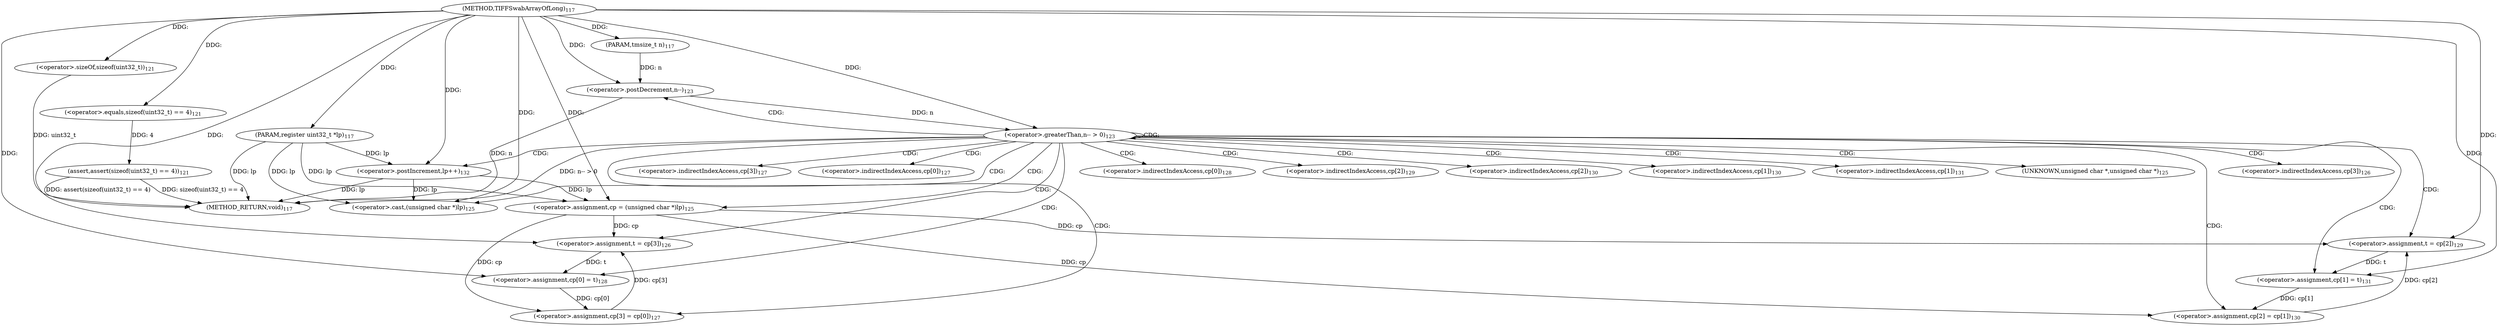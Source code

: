 digraph "TIFFSwabArrayOfLong" {  
"34530" [label = <(METHOD,TIFFSwabArrayOfLong)<SUB>117</SUB>> ]
"34588" [label = <(METHOD_RETURN,void)<SUB>117</SUB>> ]
"34531" [label = <(PARAM,register uint32_t *lp)<SUB>117</SUB>> ]
"34532" [label = <(PARAM,tmsize_t n)<SUB>117</SUB>> ]
"34536" [label = <(assert,assert(sizeof(uint32_t) == 4))<SUB>121</SUB>> ]
"34542" [label = <(&lt;operator&gt;.greaterThan,n-- &gt; 0)<SUB>123</SUB>> ]
"34537" [label = <(&lt;operator&gt;.equals,sizeof(uint32_t) == 4)<SUB>121</SUB>> ]
"34547" [label = <(&lt;operator&gt;.assignment,cp = (unsigned char *)lp)<SUB>125</SUB>> ]
"34552" [label = <(&lt;operator&gt;.assignment,t = cp[3])<SUB>126</SUB>> ]
"34557" [label = <(&lt;operator&gt;.assignment,cp[3] = cp[0])<SUB>127</SUB>> ]
"34564" [label = <(&lt;operator&gt;.assignment,cp[0] = t)<SUB>128</SUB>> ]
"34569" [label = <(&lt;operator&gt;.assignment,t = cp[2])<SUB>129</SUB>> ]
"34574" [label = <(&lt;operator&gt;.assignment,cp[2] = cp[1])<SUB>130</SUB>> ]
"34581" [label = <(&lt;operator&gt;.assignment,cp[1] = t)<SUB>131</SUB>> ]
"34586" [label = <(&lt;operator&gt;.postIncrement,lp++)<SUB>132</SUB>> ]
"34538" [label = <(&lt;operator&gt;.sizeOf,sizeof(uint32_t))<SUB>121</SUB>> ]
"34543" [label = <(&lt;operator&gt;.postDecrement,n--)<SUB>123</SUB>> ]
"34549" [label = <(&lt;operator&gt;.cast,(unsigned char *)lp)<SUB>125</SUB>> ]
"34554" [label = <(&lt;operator&gt;.indirectIndexAccess,cp[3])<SUB>126</SUB>> ]
"34558" [label = <(&lt;operator&gt;.indirectIndexAccess,cp[3])<SUB>127</SUB>> ]
"34561" [label = <(&lt;operator&gt;.indirectIndexAccess,cp[0])<SUB>127</SUB>> ]
"34565" [label = <(&lt;operator&gt;.indirectIndexAccess,cp[0])<SUB>128</SUB>> ]
"34571" [label = <(&lt;operator&gt;.indirectIndexAccess,cp[2])<SUB>129</SUB>> ]
"34575" [label = <(&lt;operator&gt;.indirectIndexAccess,cp[2])<SUB>130</SUB>> ]
"34578" [label = <(&lt;operator&gt;.indirectIndexAccess,cp[1])<SUB>130</SUB>> ]
"34582" [label = <(&lt;operator&gt;.indirectIndexAccess,cp[1])<SUB>131</SUB>> ]
"34550" [label = <(UNKNOWN,unsigned char *,unsigned char *)<SUB>125</SUB>> ]
  "34531" -> "34588"  [ label = "DDG: lp"] 
  "34536" -> "34588"  [ label = "DDG: sizeof(uint32_t) == 4"] 
  "34536" -> "34588"  [ label = "DDG: assert(sizeof(uint32_t) == 4)"] 
  "34543" -> "34588"  [ label = "DDG: n"] 
  "34542" -> "34588"  [ label = "DDG: n-- &gt; 0"] 
  "34586" -> "34588"  [ label = "DDG: lp"] 
  "34538" -> "34588"  [ label = "DDG: uint32_t"] 
  "34530" -> "34531"  [ label = "DDG: "] 
  "34530" -> "34532"  [ label = "DDG: "] 
  "34537" -> "34536"  [ label = "DDG: 4"] 
  "34530" -> "34537"  [ label = "DDG: "] 
  "34543" -> "34542"  [ label = "DDG: n"] 
  "34530" -> "34542"  [ label = "DDG: "] 
  "34586" -> "34547"  [ label = "DDG: lp"] 
  "34531" -> "34547"  [ label = "DDG: lp"] 
  "34530" -> "34547"  [ label = "DDG: "] 
  "34547" -> "34552"  [ label = "DDG: cp"] 
  "34557" -> "34552"  [ label = "DDG: cp[3]"] 
  "34547" -> "34557"  [ label = "DDG: cp"] 
  "34564" -> "34557"  [ label = "DDG: cp[0]"] 
  "34552" -> "34564"  [ label = "DDG: t"] 
  "34530" -> "34564"  [ label = "DDG: "] 
  "34547" -> "34569"  [ label = "DDG: cp"] 
  "34574" -> "34569"  [ label = "DDG: cp[2]"] 
  "34547" -> "34574"  [ label = "DDG: cp"] 
  "34581" -> "34574"  [ label = "DDG: cp[1]"] 
  "34569" -> "34581"  [ label = "DDG: t"] 
  "34530" -> "34581"  [ label = "DDG: "] 
  "34530" -> "34538"  [ label = "DDG: "] 
  "34532" -> "34543"  [ label = "DDG: n"] 
  "34530" -> "34543"  [ label = "DDG: "] 
  "34530" -> "34552"  [ label = "DDG: "] 
  "34530" -> "34569"  [ label = "DDG: "] 
  "34530" -> "34586"  [ label = "DDG: "] 
  "34531" -> "34586"  [ label = "DDG: lp"] 
  "34586" -> "34549"  [ label = "DDG: lp"] 
  "34531" -> "34549"  [ label = "DDG: lp"] 
  "34530" -> "34549"  [ label = "DDG: "] 
  "34542" -> "34552"  [ label = "CDG: "] 
  "34542" -> "34542"  [ label = "CDG: "] 
  "34542" -> "34565"  [ label = "CDG: "] 
  "34542" -> "34581"  [ label = "CDG: "] 
  "34542" -> "34569"  [ label = "CDG: "] 
  "34542" -> "34561"  [ label = "CDG: "] 
  "34542" -> "34582"  [ label = "CDG: "] 
  "34542" -> "34549"  [ label = "CDG: "] 
  "34542" -> "34578"  [ label = "CDG: "] 
  "34542" -> "34550"  [ label = "CDG: "] 
  "34542" -> "34558"  [ label = "CDG: "] 
  "34542" -> "34564"  [ label = "CDG: "] 
  "34542" -> "34586"  [ label = "CDG: "] 
  "34542" -> "34574"  [ label = "CDG: "] 
  "34542" -> "34575"  [ label = "CDG: "] 
  "34542" -> "34547"  [ label = "CDG: "] 
  "34542" -> "34543"  [ label = "CDG: "] 
  "34542" -> "34557"  [ label = "CDG: "] 
  "34542" -> "34554"  [ label = "CDG: "] 
  "34542" -> "34571"  [ label = "CDG: "] 
}

